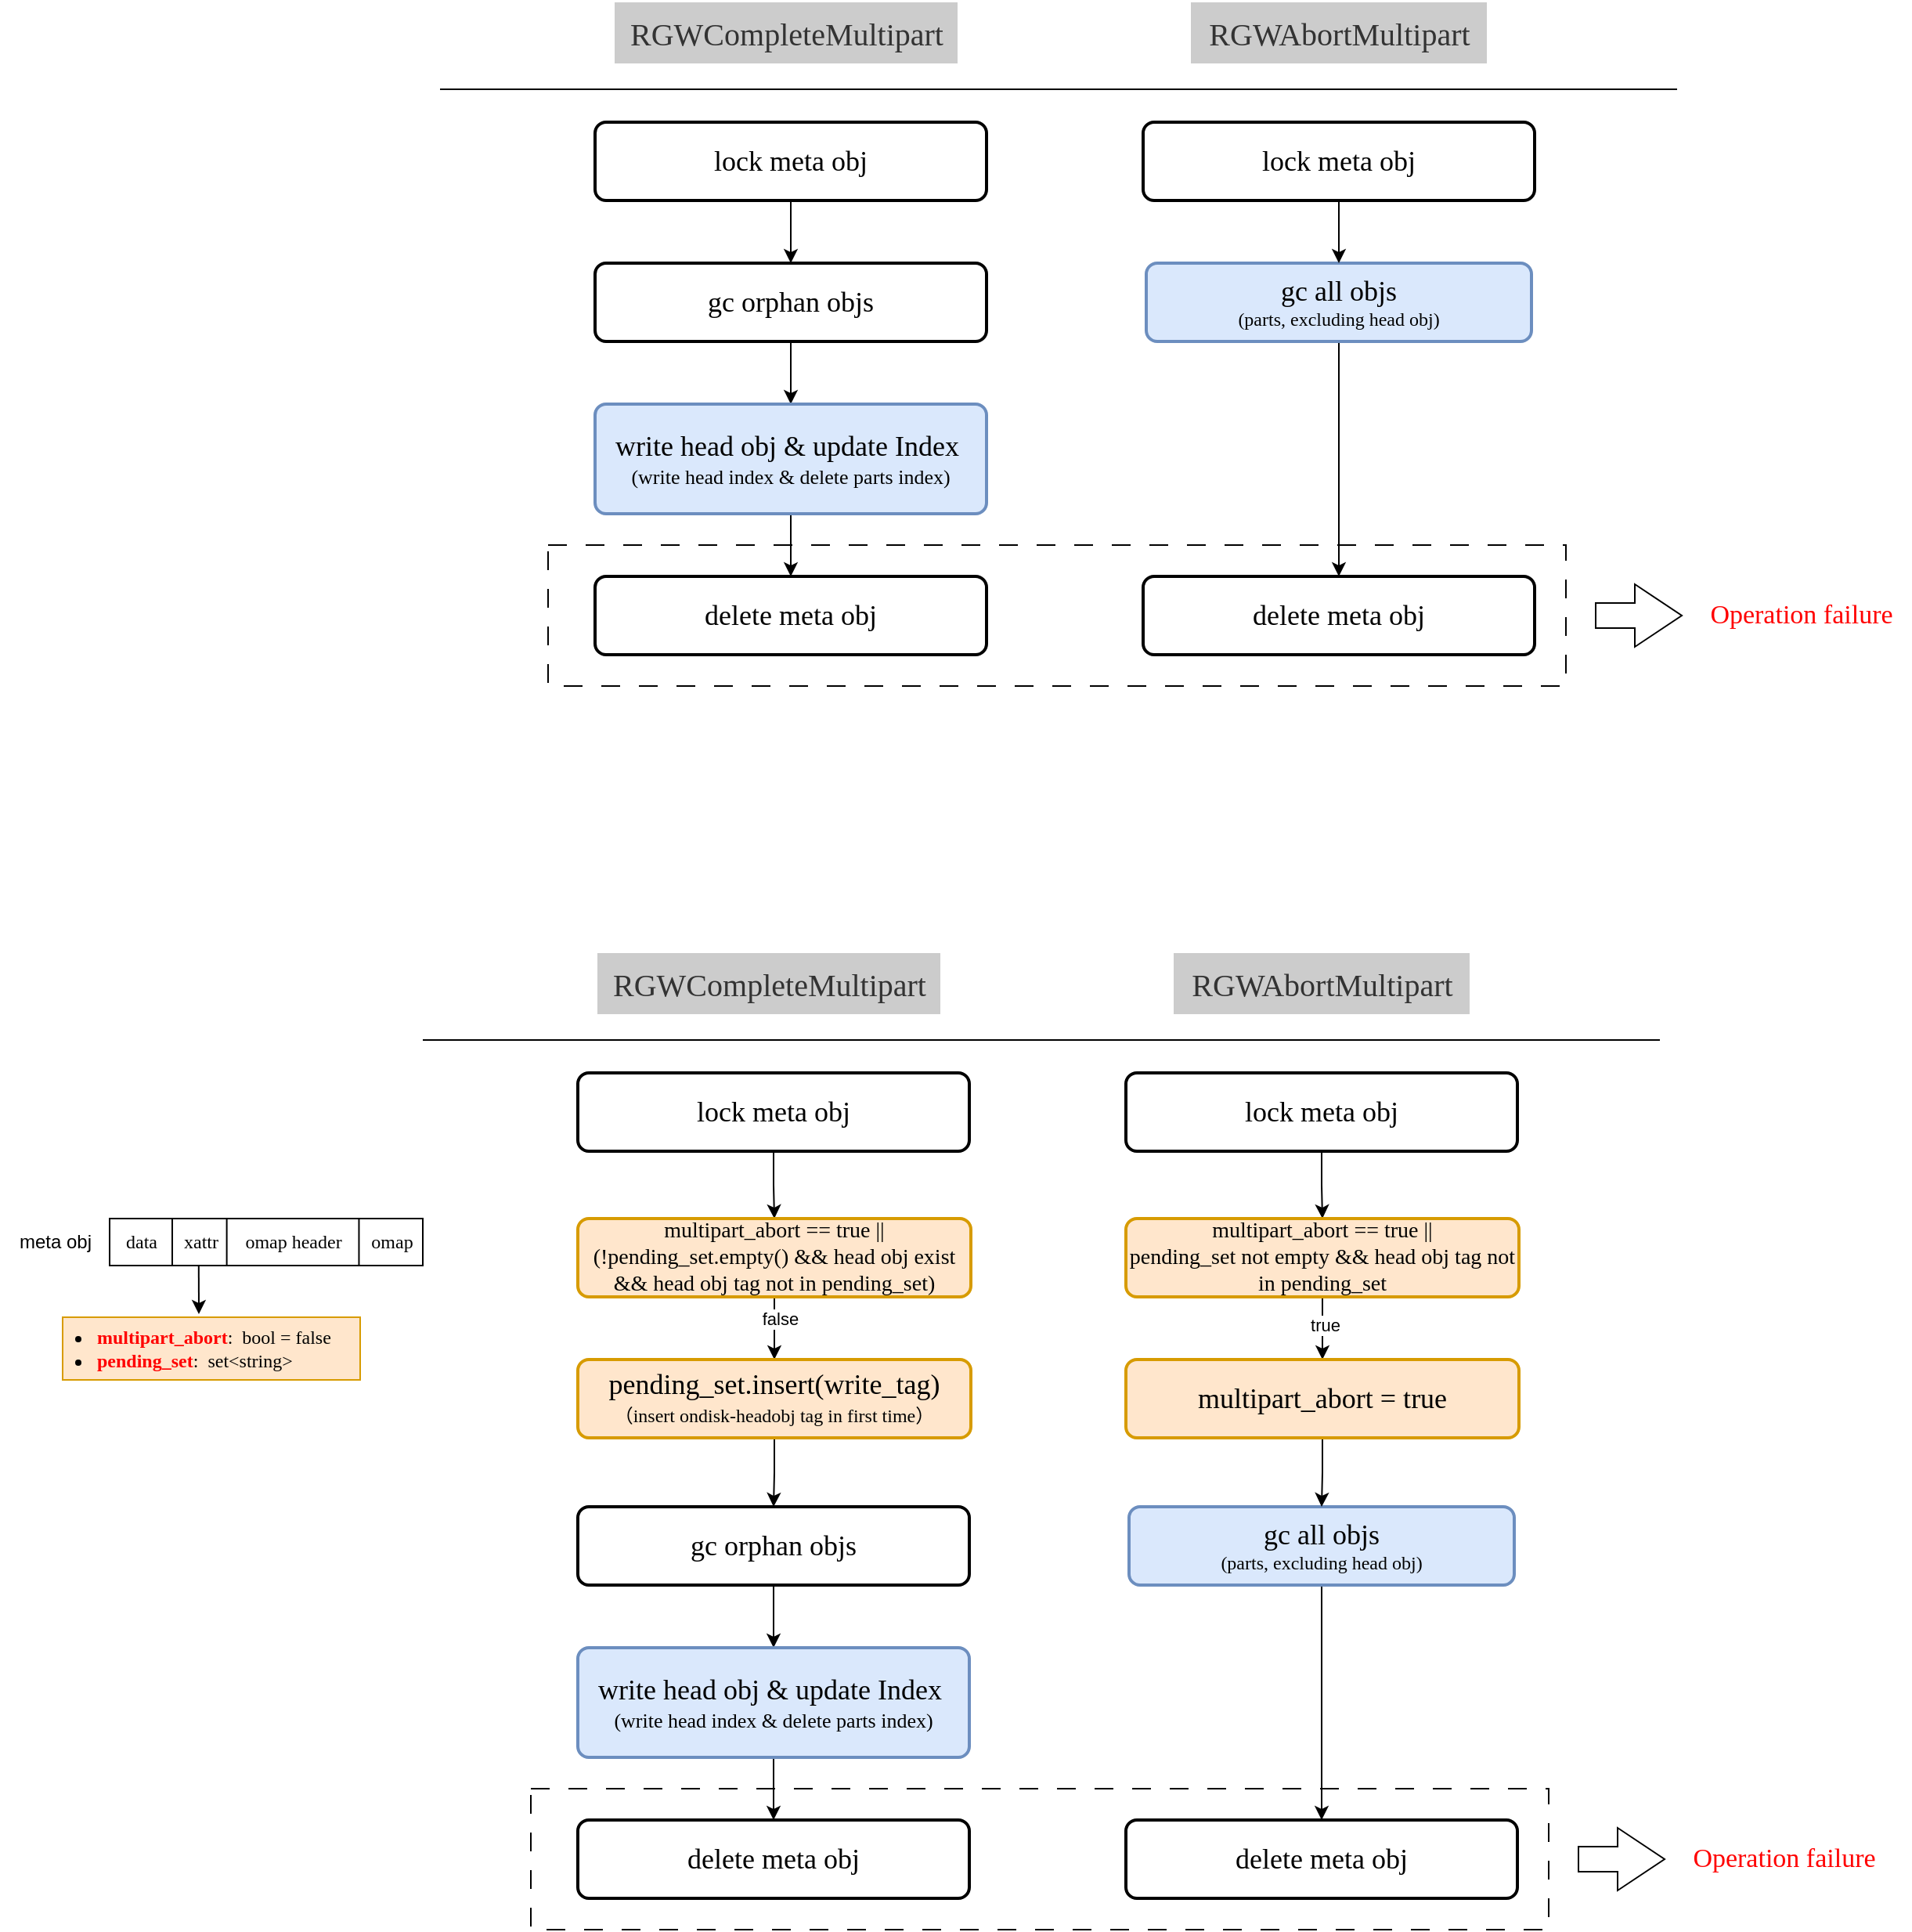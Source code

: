 <mxfile version="26.1.3">
  <diagram name="第 1 页" id="vI41SMqubiYKWCJLX_XH">
    <mxGraphModel dx="2261" dy="819" grid="1" gridSize="10" guides="1" tooltips="1" connect="1" arrows="1" fold="1" page="1" pageScale="1" pageWidth="827" pageHeight="1169" math="0" shadow="0">
      <root>
        <mxCell id="0" />
        <mxCell id="1" parent="0" />
        <mxCell id="Ifww3QB6uW8QrBHeK7YU-22" value="" style="group" parent="1" vertex="1" connectable="0">
          <mxGeometry x="-39" y="193" width="939" height="437" as="geometry" />
        </mxCell>
        <mxCell id="Ifww3QB6uW8QrBHeK7YU-16" value="" style="rounded=0;whiteSpace=wrap;html=1;dashed=1;dashPattern=12 12;" parent="Ifww3QB6uW8QrBHeK7YU-22" vertex="1">
          <mxGeometry x="69" y="347" width="650" height="90" as="geometry" />
        </mxCell>
        <mxCell id="Ifww3QB6uW8QrBHeK7YU-12" value="" style="edgeStyle=orthogonalEdgeStyle;rounded=0;orthogonalLoop=1;jettySize=auto;html=1;" parent="Ifww3QB6uW8QrBHeK7YU-22" source="Ifww3QB6uW8QrBHeK7YU-4" target="Ifww3QB6uW8QrBHeK7YU-7" edge="1">
          <mxGeometry relative="1" as="geometry" />
        </mxCell>
        <mxCell id="Ifww3QB6uW8QrBHeK7YU-4" value="&lt;font style=&quot;font-size: 18px;&quot; face=&quot;Times New Roman&quot;&gt;gc orphan objs&lt;/font&gt;" style="rounded=1;whiteSpace=wrap;html=1;absoluteArcSize=1;arcSize=14;strokeWidth=2;" parent="Ifww3QB6uW8QrBHeK7YU-22" vertex="1">
          <mxGeometry x="99" y="167" width="250" height="50" as="geometry" />
        </mxCell>
        <mxCell id="Ifww3QB6uW8QrBHeK7YU-15" style="edgeStyle=orthogonalEdgeStyle;rounded=0;orthogonalLoop=1;jettySize=auto;html=1;entryX=0.5;entryY=0;entryDx=0;entryDy=0;" parent="Ifww3QB6uW8QrBHeK7YU-22" source="Ifww3QB6uW8QrBHeK7YU-5" target="Ifww3QB6uW8QrBHeK7YU-10" edge="1">
          <mxGeometry relative="1" as="geometry" />
        </mxCell>
        <mxCell id="Ifww3QB6uW8QrBHeK7YU-5" value="&lt;font style=&quot;font-size: 18px;&quot; face=&quot;Times New Roman&quot;&gt;gc all objs&lt;/font&gt;&lt;div&gt;&lt;font face=&quot;Times New Roman&quot;&gt;(parts, excluding head obj)&lt;/font&gt;&lt;/div&gt;" style="rounded=1;whiteSpace=wrap;html=1;absoluteArcSize=1;arcSize=14;strokeWidth=2;fillColor=#dae8fc;strokeColor=#6c8ebf;" parent="Ifww3QB6uW8QrBHeK7YU-22" vertex="1">
          <mxGeometry x="451" y="167" width="246" height="50" as="geometry" />
        </mxCell>
        <mxCell id="Ifww3QB6uW8QrBHeK7YU-11" value="" style="edgeStyle=orthogonalEdgeStyle;rounded=0;orthogonalLoop=1;jettySize=auto;html=1;" parent="Ifww3QB6uW8QrBHeK7YU-22" source="Ifww3QB6uW8QrBHeK7YU-6" target="Ifww3QB6uW8QrBHeK7YU-4" edge="1">
          <mxGeometry relative="1" as="geometry" />
        </mxCell>
        <mxCell id="Ifww3QB6uW8QrBHeK7YU-6" value="&lt;span style=&quot;font-family: &amp;quot;Times New Roman&amp;quot;; font-size: 18px;&quot;&gt;lock meta obj&lt;/span&gt;" style="rounded=1;whiteSpace=wrap;html=1;absoluteArcSize=1;arcSize=14;strokeWidth=2;" parent="Ifww3QB6uW8QrBHeK7YU-22" vertex="1">
          <mxGeometry x="99" y="77" width="250" height="50" as="geometry" />
        </mxCell>
        <mxCell id="Ifww3QB6uW8QrBHeK7YU-13" value="" style="edgeStyle=orthogonalEdgeStyle;rounded=0;orthogonalLoop=1;jettySize=auto;html=1;" parent="Ifww3QB6uW8QrBHeK7YU-22" source="Ifww3QB6uW8QrBHeK7YU-7" target="Ifww3QB6uW8QrBHeK7YU-8" edge="1">
          <mxGeometry relative="1" as="geometry" />
        </mxCell>
        <mxCell id="Ifww3QB6uW8QrBHeK7YU-7" value="&lt;font face=&quot;Times New Roman&quot;&gt;&lt;span style=&quot;font-size: 18px;&quot;&gt;write head obj &amp;amp; update Index&amp;nbsp;&lt;/span&gt;&lt;/font&gt;&lt;div&gt;&lt;font style=&quot;font-size: 13px;&quot; face=&quot;Times New Roman&quot;&gt;(write head index &amp;amp; delete parts index)&lt;/font&gt;&lt;/div&gt;" style="rounded=1;whiteSpace=wrap;html=1;absoluteArcSize=1;arcSize=14;strokeWidth=2;fillColor=#dae8fc;strokeColor=#6c8ebf;" parent="Ifww3QB6uW8QrBHeK7YU-22" vertex="1">
          <mxGeometry x="99" y="257" width="250" height="70" as="geometry" />
        </mxCell>
        <mxCell id="Ifww3QB6uW8QrBHeK7YU-8" value="&lt;font face=&quot;Times New Roman&quot;&gt;&lt;span style=&quot;font-size: 18px;&quot;&gt;delete meta obj&lt;/span&gt;&lt;/font&gt;" style="rounded=1;whiteSpace=wrap;html=1;absoluteArcSize=1;arcSize=14;strokeWidth=2;" parent="Ifww3QB6uW8QrBHeK7YU-22" vertex="1">
          <mxGeometry x="99" y="367" width="250" height="50" as="geometry" />
        </mxCell>
        <mxCell id="Ifww3QB6uW8QrBHeK7YU-14" value="" style="edgeStyle=orthogonalEdgeStyle;rounded=0;orthogonalLoop=1;jettySize=auto;html=1;" parent="Ifww3QB6uW8QrBHeK7YU-22" source="Ifww3QB6uW8QrBHeK7YU-9" target="Ifww3QB6uW8QrBHeK7YU-5" edge="1">
          <mxGeometry relative="1" as="geometry" />
        </mxCell>
        <mxCell id="Ifww3QB6uW8QrBHeK7YU-9" value="&lt;span style=&quot;font-family: &amp;quot;Times New Roman&amp;quot;; font-size: 18px;&quot;&gt;lock meta obj&lt;/span&gt;" style="rounded=1;whiteSpace=wrap;html=1;absoluteArcSize=1;arcSize=14;strokeWidth=2;" parent="Ifww3QB6uW8QrBHeK7YU-22" vertex="1">
          <mxGeometry x="449" y="77" width="250" height="50" as="geometry" />
        </mxCell>
        <mxCell id="Ifww3QB6uW8QrBHeK7YU-10" value="&lt;font face=&quot;Times New Roman&quot;&gt;&lt;span style=&quot;font-size: 18px;&quot;&gt;delete meta obj&lt;/span&gt;&lt;/font&gt;" style="rounded=1;whiteSpace=wrap;html=1;absoluteArcSize=1;arcSize=14;strokeWidth=2;" parent="Ifww3QB6uW8QrBHeK7YU-22" vertex="1">
          <mxGeometry x="449" y="367" width="250" height="50" as="geometry" />
        </mxCell>
        <mxCell id="Ifww3QB6uW8QrBHeK7YU-17" value="&lt;font style=&quot;font-size: 17px; color: rgb(255, 0, 0);&quot; face=&quot;Times New Roman&quot;&gt;Operation failure&lt;/font&gt;" style="text;html=1;align=center;verticalAlign=middle;resizable=0;points=[];autosize=1;strokeColor=none;fillColor=none;" parent="Ifww3QB6uW8QrBHeK7YU-22" vertex="1">
          <mxGeometry x="799" y="377" width="140" height="30" as="geometry" />
        </mxCell>
        <mxCell id="Ifww3QB6uW8QrBHeK7YU-18" value="" style="html=1;shadow=0;dashed=0;align=center;verticalAlign=middle;shape=mxgraph.arrows2.arrow;dy=0.6;dx=30;notch=0;" parent="Ifww3QB6uW8QrBHeK7YU-22" vertex="1">
          <mxGeometry x="738" y="372" width="55" height="40" as="geometry" />
        </mxCell>
        <mxCell id="Ifww3QB6uW8QrBHeK7YU-19" value="" style="endArrow=none;html=1;rounded=0;" parent="Ifww3QB6uW8QrBHeK7YU-22" edge="1">
          <mxGeometry width="50" height="50" relative="1" as="geometry">
            <mxPoint y="56" as="sourcePoint" />
            <mxPoint x="790" y="56" as="targetPoint" />
          </mxGeometry>
        </mxCell>
        <mxCell id="Ifww3QB6uW8QrBHeK7YU-20" value="RGWCompleteMultipart" style="text;html=1;align=center;verticalAlign=middle;resizable=0;points=[];autosize=1;strokeColor=#FFFFFF;fillColor=#CCCCCC;fontFamily=Times New Roman;fontSize=20;fontColor=#333333;" parent="Ifww3QB6uW8QrBHeK7YU-22" vertex="1">
          <mxGeometry x="111" width="220" height="40" as="geometry" />
        </mxCell>
        <mxCell id="Ifww3QB6uW8QrBHeK7YU-21" value="RGWAbortMultipart" style="text;html=1;align=center;verticalAlign=middle;resizable=0;points=[];autosize=1;strokeColor=#FFFFFF;fillColor=#CCCCCC;fontFamily=Times New Roman;fontSize=20;fontColor=#333333;" parent="Ifww3QB6uW8QrBHeK7YU-22" vertex="1">
          <mxGeometry x="479" width="190" height="40" as="geometry" />
        </mxCell>
        <mxCell id="Ifww3QB6uW8QrBHeK7YU-23" value="" style="group;movable=1;resizable=1;rotatable=1;deletable=1;editable=1;locked=0;connectable=1;" parent="1" vertex="1" connectable="0">
          <mxGeometry x="-50" y="800" width="939" height="437" as="geometry" />
        </mxCell>
        <mxCell id="Ifww3QB6uW8QrBHeK7YU-24" value="" style="rounded=0;whiteSpace=wrap;html=1;dashed=1;dashPattern=12 12;" parent="Ifww3QB6uW8QrBHeK7YU-23" vertex="1">
          <mxGeometry x="69" y="534" width="650" height="90" as="geometry" />
        </mxCell>
        <mxCell id="Ifww3QB6uW8QrBHeK7YU-25" value="" style="edgeStyle=orthogonalEdgeStyle;rounded=0;orthogonalLoop=1;jettySize=auto;html=1;" parent="Ifww3QB6uW8QrBHeK7YU-23" source="Ifww3QB6uW8QrBHeK7YU-26" target="Ifww3QB6uW8QrBHeK7YU-32" edge="1">
          <mxGeometry relative="1" as="geometry" />
        </mxCell>
        <mxCell id="Ifww3QB6uW8QrBHeK7YU-26" value="&lt;font style=&quot;font-size: 18px;&quot; face=&quot;Times New Roman&quot;&gt;gc orphan objs&lt;/font&gt;" style="rounded=1;whiteSpace=wrap;html=1;absoluteArcSize=1;arcSize=14;strokeWidth=2;" parent="Ifww3QB6uW8QrBHeK7YU-23" vertex="1">
          <mxGeometry x="99" y="354" width="250" height="50" as="geometry" />
        </mxCell>
        <mxCell id="Ifww3QB6uW8QrBHeK7YU-27" style="edgeStyle=orthogonalEdgeStyle;rounded=0;orthogonalLoop=1;jettySize=auto;html=1;entryX=0.5;entryY=0;entryDx=0;entryDy=0;" parent="Ifww3QB6uW8QrBHeK7YU-23" source="Ifww3QB6uW8QrBHeK7YU-28" target="Ifww3QB6uW8QrBHeK7YU-36" edge="1">
          <mxGeometry relative="1" as="geometry" />
        </mxCell>
        <mxCell id="Ifww3QB6uW8QrBHeK7YU-28" value="&lt;font style=&quot;font-size: 18px;&quot; face=&quot;Times New Roman&quot;&gt;gc all objs&lt;/font&gt;&lt;div&gt;&lt;font face=&quot;Times New Roman&quot;&gt;(parts, excluding head obj)&lt;/font&gt;&lt;/div&gt;" style="rounded=1;whiteSpace=wrap;html=1;absoluteArcSize=1;arcSize=14;strokeWidth=2;fillColor=#dae8fc;strokeColor=#6c8ebf;" parent="Ifww3QB6uW8QrBHeK7YU-23" vertex="1">
          <mxGeometry x="451" y="354" width="246" height="50" as="geometry" />
        </mxCell>
        <mxCell id="Ifww3QB6uW8QrBHeK7YU-47" value="" style="edgeStyle=orthogonalEdgeStyle;rounded=0;orthogonalLoop=1;jettySize=auto;html=1;" parent="Ifww3QB6uW8QrBHeK7YU-23" source="Ifww3QB6uW8QrBHeK7YU-30" target="Ifww3QB6uW8QrBHeK7YU-43" edge="1">
          <mxGeometry relative="1" as="geometry" />
        </mxCell>
        <mxCell id="Ifww3QB6uW8QrBHeK7YU-30" value="&lt;span style=&quot;font-family: &amp;quot;Times New Roman&amp;quot;; font-size: 18px;&quot;&gt;lock meta obj&lt;/span&gt;" style="rounded=1;whiteSpace=wrap;html=1;absoluteArcSize=1;arcSize=14;strokeWidth=2;" parent="Ifww3QB6uW8QrBHeK7YU-23" vertex="1">
          <mxGeometry x="99" y="77" width="250" height="50" as="geometry" />
        </mxCell>
        <mxCell id="Ifww3QB6uW8QrBHeK7YU-31" value="" style="edgeStyle=orthogonalEdgeStyle;rounded=0;orthogonalLoop=1;jettySize=auto;html=1;" parent="Ifww3QB6uW8QrBHeK7YU-23" source="Ifww3QB6uW8QrBHeK7YU-32" target="Ifww3QB6uW8QrBHeK7YU-33" edge="1">
          <mxGeometry relative="1" as="geometry" />
        </mxCell>
        <mxCell id="Ifww3QB6uW8QrBHeK7YU-32" value="&lt;font face=&quot;Times New Roman&quot;&gt;&lt;span style=&quot;font-size: 18px;&quot;&gt;write head obj &amp;amp; update Index&amp;nbsp;&lt;/span&gt;&lt;/font&gt;&lt;div&gt;&lt;font style=&quot;font-size: 13px;&quot; face=&quot;Times New Roman&quot;&gt;(write head index &amp;amp; delete parts index)&lt;/font&gt;&lt;/div&gt;" style="rounded=1;whiteSpace=wrap;html=1;absoluteArcSize=1;arcSize=14;strokeWidth=2;fillColor=#dae8fc;strokeColor=#6c8ebf;" parent="Ifww3QB6uW8QrBHeK7YU-23" vertex="1">
          <mxGeometry x="99" y="444" width="250" height="70" as="geometry" />
        </mxCell>
        <mxCell id="Ifww3QB6uW8QrBHeK7YU-33" value="&lt;font face=&quot;Times New Roman&quot;&gt;&lt;span style=&quot;font-size: 18px;&quot;&gt;delete meta obj&lt;/span&gt;&lt;/font&gt;" style="rounded=1;whiteSpace=wrap;html=1;absoluteArcSize=1;arcSize=14;strokeWidth=2;" parent="Ifww3QB6uW8QrBHeK7YU-23" vertex="1">
          <mxGeometry x="99" y="554" width="250" height="50" as="geometry" />
        </mxCell>
        <mxCell id="Ifww3QB6uW8QrBHeK7YU-50" value="" style="edgeStyle=orthogonalEdgeStyle;rounded=0;orthogonalLoop=1;jettySize=auto;html=1;" parent="Ifww3QB6uW8QrBHeK7YU-23" source="Ifww3QB6uW8QrBHeK7YU-35" target="Ifww3QB6uW8QrBHeK7YU-45" edge="1">
          <mxGeometry relative="1" as="geometry" />
        </mxCell>
        <mxCell id="Ifww3QB6uW8QrBHeK7YU-35" value="&lt;span style=&quot;font-family: &amp;quot;Times New Roman&amp;quot;; font-size: 18px;&quot;&gt;lock meta obj&lt;/span&gt;" style="rounded=1;whiteSpace=wrap;html=1;absoluteArcSize=1;arcSize=14;strokeWidth=2;" parent="Ifww3QB6uW8QrBHeK7YU-23" vertex="1">
          <mxGeometry x="449" y="77" width="250" height="50" as="geometry" />
        </mxCell>
        <mxCell id="Ifww3QB6uW8QrBHeK7YU-36" value="&lt;font face=&quot;Times New Roman&quot;&gt;&lt;span style=&quot;font-size: 18px;&quot;&gt;delete meta obj&lt;/span&gt;&lt;/font&gt;" style="rounded=1;whiteSpace=wrap;html=1;absoluteArcSize=1;arcSize=14;strokeWidth=2;" parent="Ifww3QB6uW8QrBHeK7YU-23" vertex="1">
          <mxGeometry x="449" y="554" width="250" height="50" as="geometry" />
        </mxCell>
        <mxCell id="Ifww3QB6uW8QrBHeK7YU-37" value="&lt;font style=&quot;font-size: 17px; color: rgb(255, 0, 0);&quot; face=&quot;Times New Roman&quot;&gt;Operation failure&lt;/font&gt;" style="text;html=1;align=center;verticalAlign=middle;resizable=0;points=[];autosize=1;strokeColor=none;fillColor=none;" parent="Ifww3QB6uW8QrBHeK7YU-23" vertex="1">
          <mxGeometry x="799" y="564" width="140" height="30" as="geometry" />
        </mxCell>
        <mxCell id="Ifww3QB6uW8QrBHeK7YU-38" value="" style="html=1;shadow=0;dashed=0;align=center;verticalAlign=middle;shape=mxgraph.arrows2.arrow;dy=0.6;dx=30;notch=0;" parent="Ifww3QB6uW8QrBHeK7YU-23" vertex="1">
          <mxGeometry x="738" y="559" width="55" height="40" as="geometry" />
        </mxCell>
        <mxCell id="Ifww3QB6uW8QrBHeK7YU-39" value="" style="endArrow=none;html=1;rounded=0;" parent="Ifww3QB6uW8QrBHeK7YU-23" edge="1">
          <mxGeometry width="50" height="50" relative="1" as="geometry">
            <mxPoint y="56" as="sourcePoint" />
            <mxPoint x="790" y="56" as="targetPoint" />
          </mxGeometry>
        </mxCell>
        <mxCell id="Ifww3QB6uW8QrBHeK7YU-40" value="RGWCompleteMultipart" style="text;html=1;align=center;verticalAlign=middle;resizable=0;points=[];autosize=1;strokeColor=#FFFFFF;fillColor=#CCCCCC;fontFamily=Times New Roman;fontSize=20;fontColor=#333333;" parent="Ifww3QB6uW8QrBHeK7YU-23" vertex="1">
          <mxGeometry x="111" width="220" height="40" as="geometry" />
        </mxCell>
        <mxCell id="Ifww3QB6uW8QrBHeK7YU-41" value="RGWAbortMultipart" style="text;html=1;align=center;verticalAlign=middle;resizable=0;points=[];autosize=1;strokeColor=#FFFFFF;fillColor=#CCCCCC;fontFamily=Times New Roman;fontSize=20;fontColor=#333333;" parent="Ifww3QB6uW8QrBHeK7YU-23" vertex="1">
          <mxGeometry x="479" width="190" height="40" as="geometry" />
        </mxCell>
        <mxCell id="Ifww3QB6uW8QrBHeK7YU-48" value="" style="edgeStyle=orthogonalEdgeStyle;rounded=0;orthogonalLoop=1;jettySize=auto;html=1;" parent="Ifww3QB6uW8QrBHeK7YU-23" source="Ifww3QB6uW8QrBHeK7YU-43" target="Ifww3QB6uW8QrBHeK7YU-44" edge="1">
          <mxGeometry relative="1" as="geometry" />
        </mxCell>
        <mxCell id="uye7txtKVK9kjE0zBfSn-2" value="false" style="edgeLabel;html=1;align=center;verticalAlign=middle;resizable=0;points=[];" vertex="1" connectable="0" parent="Ifww3QB6uW8QrBHeK7YU-48">
          <mxGeometry x="-0.3" y="3" relative="1" as="geometry">
            <mxPoint as="offset" />
          </mxGeometry>
        </mxCell>
        <mxCell id="Ifww3QB6uW8QrBHeK7YU-43" value="multipart_abort == true || (!pending_set.empty() &amp;amp;&amp;amp; head obj exist &amp;amp;&amp;amp; head obj tag not in pending_set)" style="rounded=1;whiteSpace=wrap;html=1;absoluteArcSize=1;arcSize=14;strokeWidth=2;fontFamily=Times New Roman;fontSize=14;fillColor=#ffe6cc;strokeColor=#d79b00;" parent="Ifww3QB6uW8QrBHeK7YU-23" vertex="1">
          <mxGeometry x="99" y="170" width="251" height="50" as="geometry" />
        </mxCell>
        <mxCell id="Ifww3QB6uW8QrBHeK7YU-49" value="" style="edgeStyle=orthogonalEdgeStyle;rounded=0;orthogonalLoop=1;jettySize=auto;html=1;" parent="Ifww3QB6uW8QrBHeK7YU-23" source="Ifww3QB6uW8QrBHeK7YU-44" target="Ifww3QB6uW8QrBHeK7YU-26" edge="1">
          <mxGeometry relative="1" as="geometry" />
        </mxCell>
        <mxCell id="Ifww3QB6uW8QrBHeK7YU-44" value="&lt;font style=&quot;font-size: 18px;&quot;&gt;pending_set.insert(write_tag)&lt;/font&gt;&lt;div&gt;&lt;font style=&quot;font-size: 12px;&quot;&gt;（insert ondisk-headobj tag in first time）&lt;/font&gt;&lt;/div&gt;" style="rounded=1;whiteSpace=wrap;html=1;absoluteArcSize=1;arcSize=14;strokeWidth=2;fontFamily=Times New Roman;fontSize=14;fillColor=#ffe6cc;strokeColor=#d79b00;" parent="Ifww3QB6uW8QrBHeK7YU-23" vertex="1">
          <mxGeometry x="99" y="260" width="251" height="50" as="geometry" />
        </mxCell>
        <mxCell id="Ifww3QB6uW8QrBHeK7YU-51" value="" style="edgeStyle=orthogonalEdgeStyle;rounded=0;orthogonalLoop=1;jettySize=auto;html=1;" parent="Ifww3QB6uW8QrBHeK7YU-23" source="Ifww3QB6uW8QrBHeK7YU-45" target="Ifww3QB6uW8QrBHeK7YU-46" edge="1">
          <mxGeometry relative="1" as="geometry" />
        </mxCell>
        <mxCell id="uye7txtKVK9kjE0zBfSn-1" value="true" style="edgeLabel;html=1;align=center;verticalAlign=middle;resizable=0;points=[];" vertex="1" connectable="0" parent="Ifww3QB6uW8QrBHeK7YU-51">
          <mxGeometry x="-0.1" y="1" relative="1" as="geometry">
            <mxPoint as="offset" />
          </mxGeometry>
        </mxCell>
        <mxCell id="Ifww3QB6uW8QrBHeK7YU-45" value="&lt;div&gt;multipart_abort == true ||&lt;span style=&quot;background-color: transparent; color: light-dark(rgb(0, 0, 0), rgb(255, 255, 255));&quot;&gt;&lt;/span&gt;&lt;/div&gt;&lt;div&gt;&lt;span style=&quot;background-color: transparent; color: light-dark(rgb(0, 0, 0), rgb(255, 255, 255));&quot;&gt;pending_set not empty &amp;amp;&amp;amp; head obj tag not in pending_set&lt;/span&gt;&lt;/div&gt;" style="rounded=1;whiteSpace=wrap;html=1;absoluteArcSize=1;arcSize=14;strokeWidth=2;fontFamily=Times New Roman;fontSize=14;fillColor=#ffe6cc;strokeColor=#d79b00;" parent="Ifww3QB6uW8QrBHeK7YU-23" vertex="1">
          <mxGeometry x="449" y="170" width="251" height="50" as="geometry" />
        </mxCell>
        <mxCell id="Ifww3QB6uW8QrBHeK7YU-52" value="" style="edgeStyle=orthogonalEdgeStyle;rounded=0;orthogonalLoop=1;jettySize=auto;html=1;" parent="Ifww3QB6uW8QrBHeK7YU-23" source="Ifww3QB6uW8QrBHeK7YU-46" target="Ifww3QB6uW8QrBHeK7YU-28" edge="1">
          <mxGeometry relative="1" as="geometry" />
        </mxCell>
        <mxCell id="Ifww3QB6uW8QrBHeK7YU-46" value="&lt;font style=&quot;font-size: 18px;&quot;&gt;multipart_abort = true&lt;/font&gt;" style="rounded=1;whiteSpace=wrap;html=1;absoluteArcSize=1;arcSize=14;strokeWidth=2;fontFamily=Times New Roman;fontSize=14;fillColor=#ffe6cc;strokeColor=#d79b00;" parent="Ifww3QB6uW8QrBHeK7YU-23" vertex="1">
          <mxGeometry x="449" y="260" width="251" height="50" as="geometry" />
        </mxCell>
        <mxCell id="Ifww3QB6uW8QrBHeK7YU-61" value="" style="group" parent="1" vertex="1" connectable="0">
          <mxGeometry x="-250" y="970" width="205" height="30" as="geometry" />
        </mxCell>
        <mxCell id="Ifww3QB6uW8QrBHeK7YU-53" value="" style="rounded=0;whiteSpace=wrap;html=1;fontFamily=Times New Roman;" parent="Ifww3QB6uW8QrBHeK7YU-61" vertex="1">
          <mxGeometry width="200" height="30" as="geometry" />
        </mxCell>
        <mxCell id="Ifww3QB6uW8QrBHeK7YU-54" value="" style="endArrow=none;html=1;rounded=0;fontFamily=Times New Roman;" parent="Ifww3QB6uW8QrBHeK7YU-61" edge="1">
          <mxGeometry width="50" height="50" relative="1" as="geometry">
            <mxPoint x="40" y="30" as="sourcePoint" />
            <mxPoint x="40" as="targetPoint" />
          </mxGeometry>
        </mxCell>
        <mxCell id="Ifww3QB6uW8QrBHeK7YU-55" value="" style="endArrow=none;html=1;rounded=0;fontFamily=Times New Roman;" parent="Ifww3QB6uW8QrBHeK7YU-61" edge="1">
          <mxGeometry width="50" height="50" relative="1" as="geometry">
            <mxPoint x="74.81" y="30" as="sourcePoint" />
            <mxPoint x="74.81" as="targetPoint" />
          </mxGeometry>
        </mxCell>
        <mxCell id="Ifww3QB6uW8QrBHeK7YU-56" value="" style="endArrow=none;html=1;rounded=0;fontFamily=Times New Roman;" parent="Ifww3QB6uW8QrBHeK7YU-61" edge="1">
          <mxGeometry width="50" height="50" relative="1" as="geometry">
            <mxPoint x="159.23" y="30" as="sourcePoint" />
            <mxPoint x="159.23" as="targetPoint" />
          </mxGeometry>
        </mxCell>
        <mxCell id="Ifww3QB6uW8QrBHeK7YU-57" value="data" style="text;html=1;align=center;verticalAlign=middle;resizable=0;points=[];autosize=1;strokeColor=none;fillColor=none;fontFamily=Times New Roman;" parent="Ifww3QB6uW8QrBHeK7YU-61" vertex="1">
          <mxGeometry width="40" height="30" as="geometry" />
        </mxCell>
        <mxCell id="Ifww3QB6uW8QrBHeK7YU-58" value="xattr" style="text;html=1;align=center;verticalAlign=middle;resizable=0;points=[];autosize=1;strokeColor=none;fillColor=none;fontFamily=Times New Roman;" parent="Ifww3QB6uW8QrBHeK7YU-61" vertex="1">
          <mxGeometry x="33" width="50" height="30" as="geometry" />
        </mxCell>
        <mxCell id="Ifww3QB6uW8QrBHeK7YU-59" value="omap header" style="text;html=1;align=center;verticalAlign=middle;resizable=0;points=[];autosize=1;strokeColor=none;fillColor=none;fontFamily=Times New Roman;" parent="Ifww3QB6uW8QrBHeK7YU-61" vertex="1">
          <mxGeometry x="72" width="90" height="30" as="geometry" />
        </mxCell>
        <mxCell id="Ifww3QB6uW8QrBHeK7YU-60" value="omap" style="text;html=1;align=center;verticalAlign=middle;resizable=0;points=[];autosize=1;strokeColor=none;fillColor=none;fontFamily=Times New Roman;" parent="Ifww3QB6uW8QrBHeK7YU-61" vertex="1">
          <mxGeometry x="155" width="50" height="30" as="geometry" />
        </mxCell>
        <mxCell id="Ifww3QB6uW8QrBHeK7YU-62" value="meta obj" style="text;html=1;align=center;verticalAlign=middle;resizable=0;points=[];autosize=1;strokeColor=none;fillColor=none;" parent="1" vertex="1">
          <mxGeometry x="-320" y="970" width="70" height="30" as="geometry" />
        </mxCell>
        <mxCell id="Ifww3QB6uW8QrBHeK7YU-63" value="" style="endArrow=classic;html=1;rounded=0;exitX=0.478;exitY=0.974;exitDx=0;exitDy=0;exitPerimeter=0;" parent="1" edge="1">
          <mxGeometry width="50" height="50" relative="1" as="geometry">
            <mxPoint x="-193.1" y="1000.22" as="sourcePoint" />
            <mxPoint x="-193" y="1031" as="targetPoint" />
          </mxGeometry>
        </mxCell>
        <mxCell id="Ifww3QB6uW8QrBHeK7YU-64" value="&lt;ul style=&quot;padding-left: 20px; margin-top: 0px; margin-bottom: 0px;&quot;&gt;&lt;li&gt;&lt;font face=&quot;Times New Roman&quot;&gt;&lt;font style=&quot;color: rgb(255, 0, 0);&quot;&gt;&lt;b&gt;multipart_abort&lt;/b&gt;&lt;/font&gt;:&amp;nbsp; bool = false&lt;/font&gt;&lt;/li&gt;&lt;li&gt;&lt;font face=&quot;Times New Roman&quot;&gt;&lt;b&gt;&lt;font style=&quot;color: rgb(255, 0, 0);&quot;&gt;pending_set&lt;/font&gt;&lt;/b&gt;:&amp;nbsp; set&amp;lt;string&amp;gt;&lt;/font&gt;&lt;/li&gt;&lt;/ul&gt;" style="text;html=1;align=left;verticalAlign=middle;resizable=0;points=[];autosize=1;strokeColor=#d79b00;fillColor=#ffe6cc;" parent="1" vertex="1">
          <mxGeometry x="-280" y="1033" width="190" height="40" as="geometry" />
        </mxCell>
      </root>
    </mxGraphModel>
  </diagram>
</mxfile>
